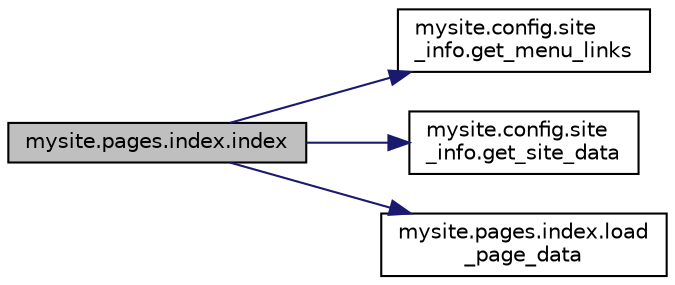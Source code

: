 digraph "mysite.pages.index.index"
{
 // LATEX_PDF_SIZE
  edge [fontname="Helvetica",fontsize="10",labelfontname="Helvetica",labelfontsize="10"];
  node [fontname="Helvetica",fontsize="10",shape=record];
  rankdir="LR";
  Node1 [label="mysite.pages.index.index",height=0.2,width=0.4,color="black", fillcolor="grey75", style="filled", fontcolor="black",tooltip=" "];
  Node1 -> Node2 [color="midnightblue",fontsize="10",style="solid",fontname="Helvetica"];
  Node2 [label="mysite.config.site\l_info.get_menu_links",height=0.2,width=0.4,color="black", fillcolor="white", style="filled",URL="$namespacemysite_1_1config_1_1site__info.html#a7f152e7085c3529fb172dae4a0be2260",tooltip=" "];
  Node1 -> Node3 [color="midnightblue",fontsize="10",style="solid",fontname="Helvetica"];
  Node3 [label="mysite.config.site\l_info.get_site_data",height=0.2,width=0.4,color="black", fillcolor="white", style="filled",URL="$namespacemysite_1_1config_1_1site__info.html#a9291b1d06369294689986bdd872d63d8",tooltip=" "];
  Node1 -> Node4 [color="midnightblue",fontsize="10",style="solid",fontname="Helvetica"];
  Node4 [label="mysite.pages.index.load\l_page_data",height=0.2,width=0.4,color="black", fillcolor="white", style="filled",URL="$namespacemysite_1_1pages_1_1index.html#aef8391b1373d6bbc12612b69bff17255",tooltip=" "];
}
